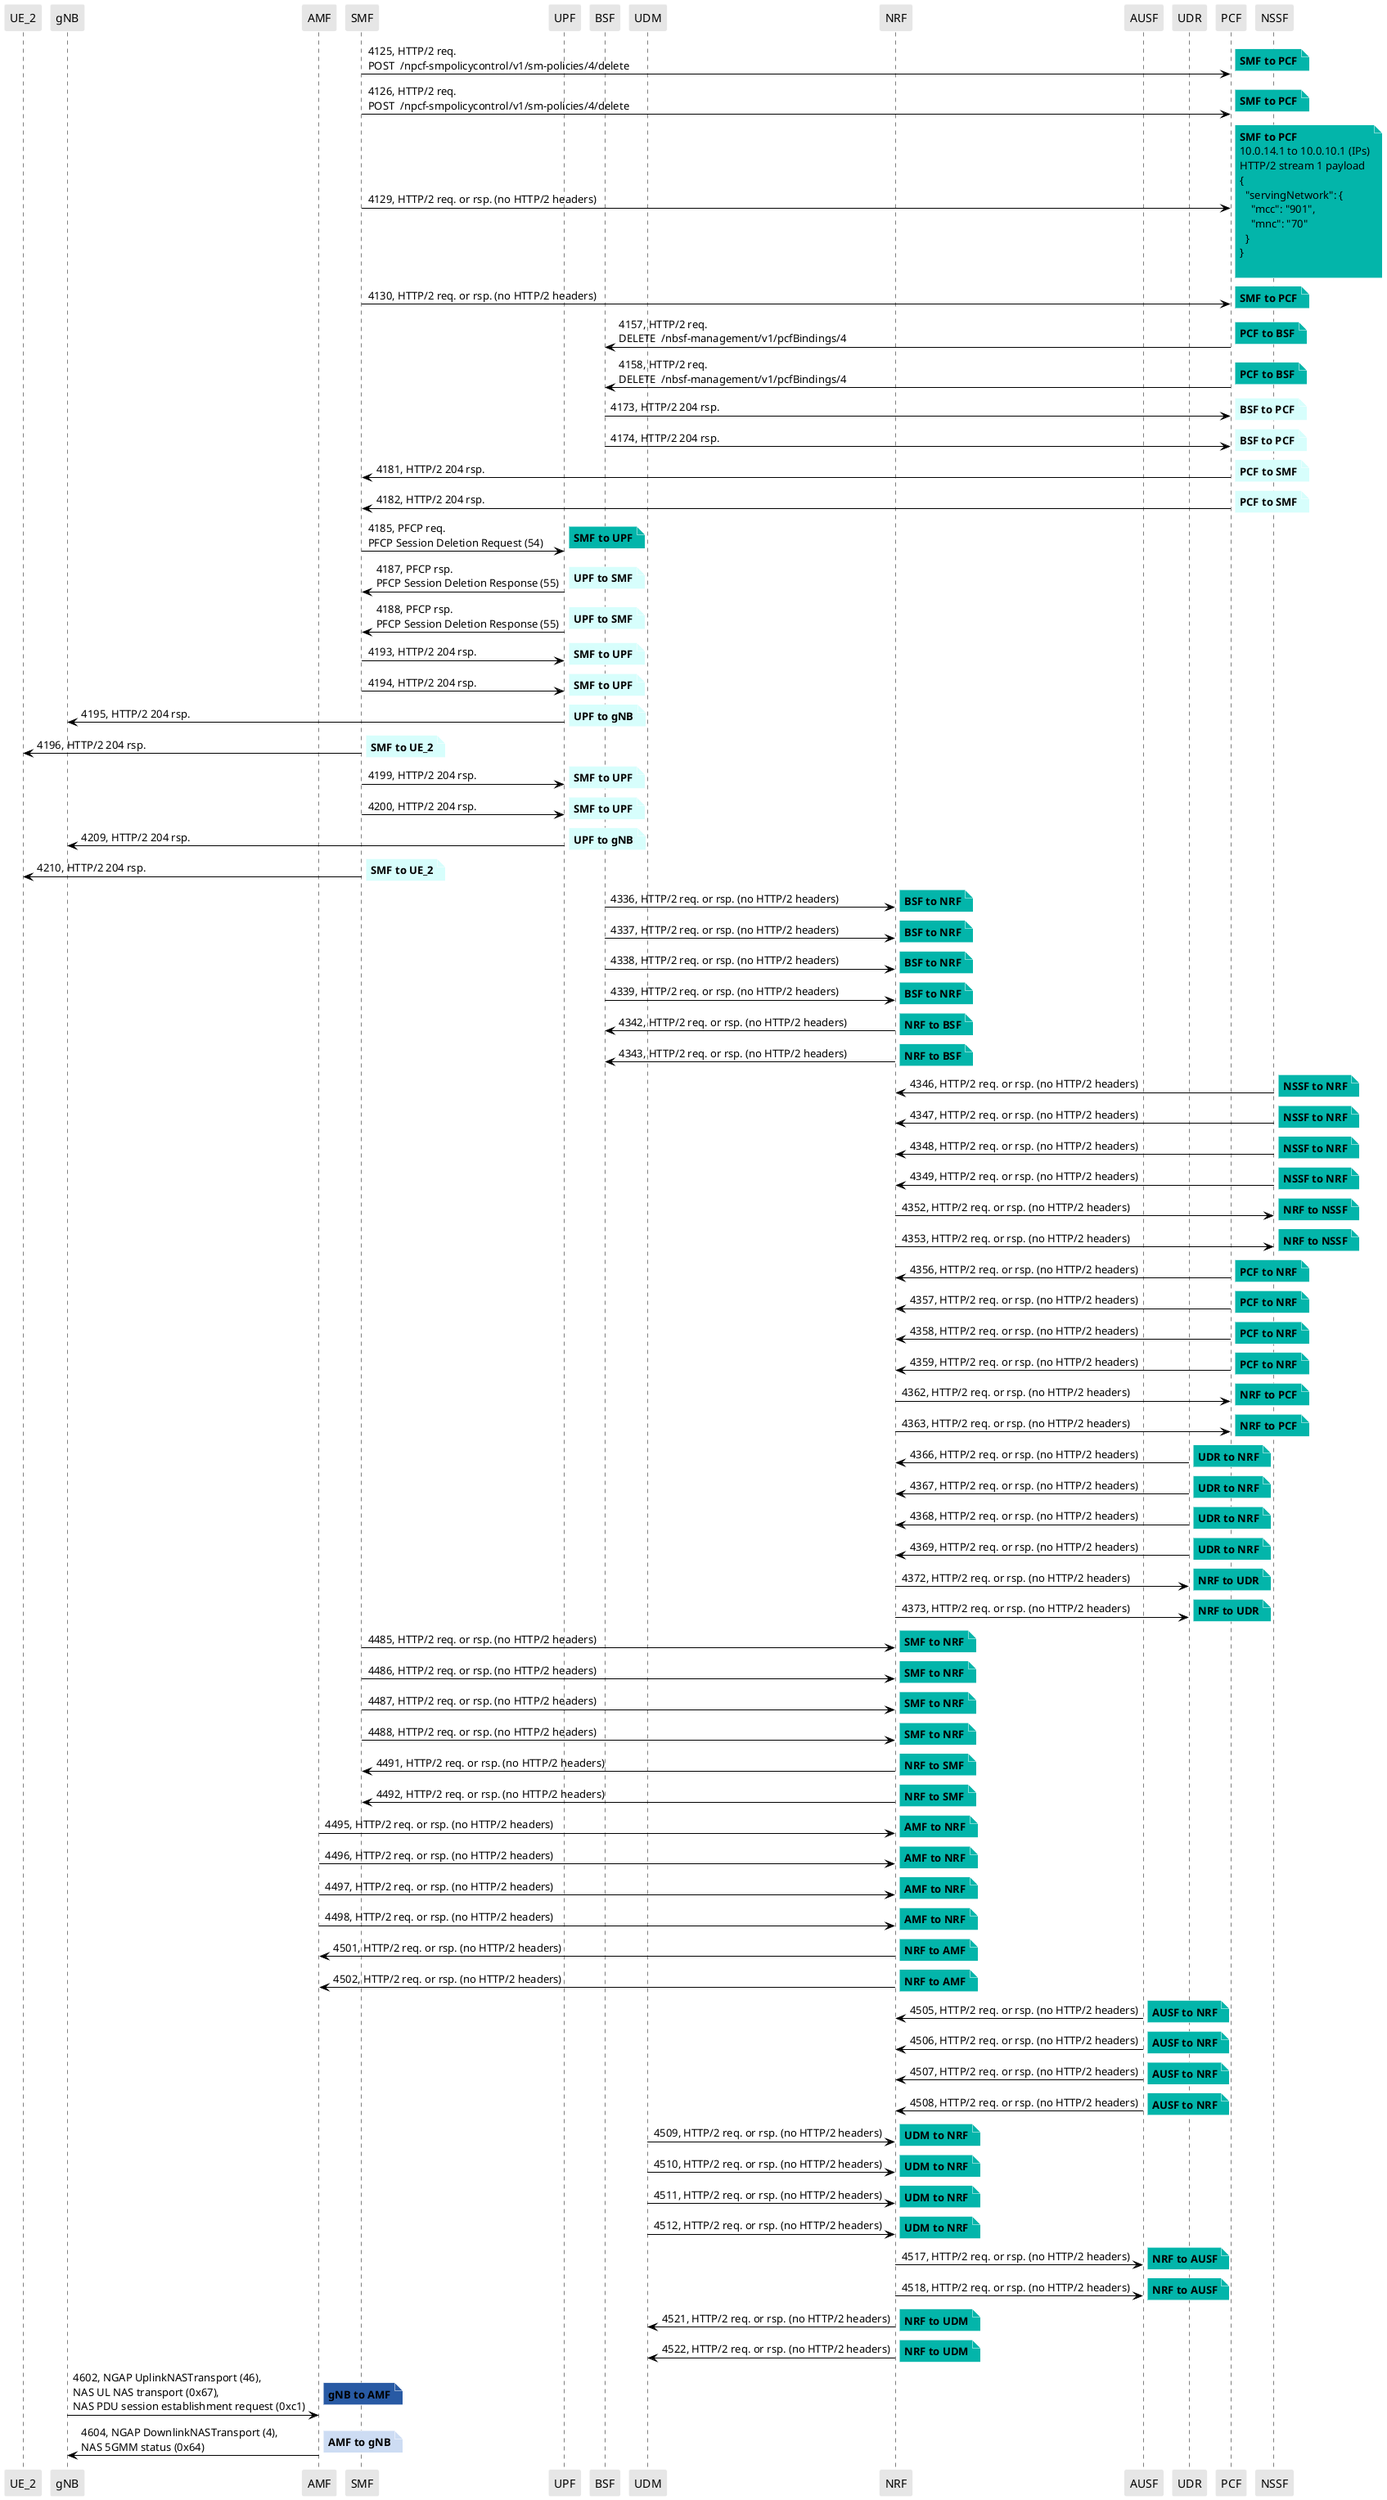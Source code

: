 @startuml
skinparam shadowing false
skinparam NoteBorderColor white
skinparam sequence {
    ArrowColor black
    LifeLineBorderColor black
    LifeLineBackgroundColor black
    ParticipantBorderColor white
    ParticipantBackgroundColor #e6e6e6
}
participant "UE_2"
participant "gNB"
participant "AMF"
participant "SMF"
participant "UPF"
participant "BSF"
participant "UDM"
participant "NRF"
participant "AUSF"
participant "UDR"
participant "PCF"
participant "NSSF"

"SMF" -> "PCF": 4125, HTTP/2 req.\nPOST  /npcf-smpolicycontrol/v1/sm-policies/4/delete

note right #03B5AA
**SMF to PCF**
end note

"SMF" -> "PCF": 4126, HTTP/2 req.\nPOST  /npcf-smpolicycontrol/v1/sm-policies/4/delete

note right #03B5AA
**SMF to PCF**
end note

"SMF" -> "PCF": 4129, HTTP/2 req. or rsp. (no HTTP/2 headers)

note right #03B5AA
**SMF to PCF**
10.0.14.1 to 10.0.10.1 (IPs)
HTTP/2 stream 1 payload
{
  "servingNetwork": {
    "mcc": "901",
    "mnc": "70"
  }
}

end note

"SMF" -> "PCF": 4130, HTTP/2 req. or rsp. (no HTTP/2 headers)

note right #03B5AA
**SMF to PCF**
end note

"PCF" -> "BSF": 4157, HTTP/2 req.\nDELETE  /nbsf-management/v1/pcfBindings/4

note right #03B5AA
**PCF to BSF**
end note

"PCF" -> "BSF": 4158, HTTP/2 req.\nDELETE  /nbsf-management/v1/pcfBindings/4

note right #03B5AA
**PCF to BSF**
end note

"BSF" -> "PCF": 4173, HTTP/2 204 rsp.

note right #D7FEFC
**BSF to PCF**
end note

"BSF" -> "PCF": 4174, HTTP/2 204 rsp.

note right #D7FEFC
**BSF to PCF**
end note

"PCF" -> "SMF": 4181, HTTP/2 204 rsp.

note right #D7FEFC
**PCF to SMF**
end note

"PCF" -> "SMF": 4182, HTTP/2 204 rsp.

note right #D7FEFC
**PCF to SMF**
end note

"SMF" -> "UPF": 4185, PFCP req.\nPFCP Session Deletion Request (54)

note right #03B5AA
**SMF to UPF**
end note

"UPF" -> "SMF": 4187, PFCP rsp.\nPFCP Session Deletion Response (55)

note right #D7FEFC
**UPF to SMF**
end note

"UPF" -> "SMF": 4188, PFCP rsp.\nPFCP Session Deletion Response (55)

note right #D7FEFC
**UPF to SMF**
end note

"SMF" -> "UPF": 4193, HTTP/2 204 rsp.

note right #D7FEFC
**SMF to UPF**
end note

"SMF" -> "UPF": 4194, HTTP/2 204 rsp.

note right #D7FEFC
**SMF to UPF**
end note

"UPF" -> "gNB": 4195, HTTP/2 204 rsp.

note right #D7FEFC
**UPF to gNB**
end note

"SMF" -> "UE_2": 4196, HTTP/2 204 rsp.

note right #D7FEFC
**SMF to UE_2**
end note

"SMF" -> "UPF": 4199, HTTP/2 204 rsp.

note right #D7FEFC
**SMF to UPF**
end note

"SMF" -> "UPF": 4200, HTTP/2 204 rsp.

note right #D7FEFC
**SMF to UPF**
end note

"UPF" -> "gNB": 4209, HTTP/2 204 rsp.

note right #D7FEFC
**UPF to gNB**
end note

"SMF" -> "UE_2": 4210, HTTP/2 204 rsp.

note right #D7FEFC
**SMF to UE_2**
end note

"BSF" -> "NRF": 4336, HTTP/2 req. or rsp. (no HTTP/2 headers)

note right #03B5AA
**BSF to NRF**
end note

"BSF" -> "NRF": 4337, HTTP/2 req. or rsp. (no HTTP/2 headers)

note right #03B5AA
**BSF to NRF**
end note

"BSF" -> "NRF": 4338, HTTP/2 req. or rsp. (no HTTP/2 headers)

note right #03B5AA
**BSF to NRF**
end note

"BSF" -> "NRF": 4339, HTTP/2 req. or rsp. (no HTTP/2 headers)

note right #03B5AA
**BSF to NRF**
end note

"NRF" -> "BSF": 4342, HTTP/2 req. or rsp. (no HTTP/2 headers)

note right #03B5AA
**NRF to BSF**
end note

"NRF" -> "BSF": 4343, HTTP/2 req. or rsp. (no HTTP/2 headers)

note right #03B5AA
**NRF to BSF**
end note

"NSSF" -> "NRF": 4346, HTTP/2 req. or rsp. (no HTTP/2 headers)

note right #03B5AA
**NSSF to NRF**
end note

"NSSF" -> "NRF": 4347, HTTP/2 req. or rsp. (no HTTP/2 headers)

note right #03B5AA
**NSSF to NRF**
end note

"NSSF" -> "NRF": 4348, HTTP/2 req. or rsp. (no HTTP/2 headers)

note right #03B5AA
**NSSF to NRF**
end note

"NSSF" -> "NRF": 4349, HTTP/2 req. or rsp. (no HTTP/2 headers)

note right #03B5AA
**NSSF to NRF**
end note

"NRF" -> "NSSF": 4352, HTTP/2 req. or rsp. (no HTTP/2 headers)

note right #03B5AA
**NRF to NSSF**
end note

"NRF" -> "NSSF": 4353, HTTP/2 req. or rsp. (no HTTP/2 headers)

note right #03B5AA
**NRF to NSSF**
end note

"PCF" -> "NRF": 4356, HTTP/2 req. or rsp. (no HTTP/2 headers)

note right #03B5AA
**PCF to NRF**
end note

"PCF" -> "NRF": 4357, HTTP/2 req. or rsp. (no HTTP/2 headers)

note right #03B5AA
**PCF to NRF**
end note

"PCF" -> "NRF": 4358, HTTP/2 req. or rsp. (no HTTP/2 headers)

note right #03B5AA
**PCF to NRF**
end note

"PCF" -> "NRF": 4359, HTTP/2 req. or rsp. (no HTTP/2 headers)

note right #03B5AA
**PCF to NRF**
end note

"NRF" -> "PCF": 4362, HTTP/2 req. or rsp. (no HTTP/2 headers)

note right #03B5AA
**NRF to PCF**
end note

"NRF" -> "PCF": 4363, HTTP/2 req. or rsp. (no HTTP/2 headers)

note right #03B5AA
**NRF to PCF**
end note

"UDR" -> "NRF": 4366, HTTP/2 req. or rsp. (no HTTP/2 headers)

note right #03B5AA
**UDR to NRF**
end note

"UDR" -> "NRF": 4367, HTTP/2 req. or rsp. (no HTTP/2 headers)

note right #03B5AA
**UDR to NRF**
end note

"UDR" -> "NRF": 4368, HTTP/2 req. or rsp. (no HTTP/2 headers)

note right #03B5AA
**UDR to NRF**
end note

"UDR" -> "NRF": 4369, HTTP/2 req. or rsp. (no HTTP/2 headers)

note right #03B5AA
**UDR to NRF**
end note

"NRF" -> "UDR": 4372, HTTP/2 req. or rsp. (no HTTP/2 headers)

note right #03B5AA
**NRF to UDR**
end note

"NRF" -> "UDR": 4373, HTTP/2 req. or rsp. (no HTTP/2 headers)

note right #03B5AA
**NRF to UDR**
end note

"SMF" -> "NRF": 4485, HTTP/2 req. or rsp. (no HTTP/2 headers)

note right #03B5AA
**SMF to NRF**
end note

"SMF" -> "NRF": 4486, HTTP/2 req. or rsp. (no HTTP/2 headers)

note right #03B5AA
**SMF to NRF**
end note

"SMF" -> "NRF": 4487, HTTP/2 req. or rsp. (no HTTP/2 headers)

note right #03B5AA
**SMF to NRF**
end note

"SMF" -> "NRF": 4488, HTTP/2 req. or rsp. (no HTTP/2 headers)

note right #03B5AA
**SMF to NRF**
end note

"NRF" -> "SMF": 4491, HTTP/2 req. or rsp. (no HTTP/2 headers)

note right #03B5AA
**NRF to SMF**
end note

"NRF" -> "SMF": 4492, HTTP/2 req. or rsp. (no HTTP/2 headers)

note right #03B5AA
**NRF to SMF**
end note

"AMF" -> "NRF": 4495, HTTP/2 req. or rsp. (no HTTP/2 headers)

note right #03B5AA
**AMF to NRF**
end note

"AMF" -> "NRF": 4496, HTTP/2 req. or rsp. (no HTTP/2 headers)

note right #03B5AA
**AMF to NRF**
end note

"AMF" -> "NRF": 4497, HTTP/2 req. or rsp. (no HTTP/2 headers)

note right #03B5AA
**AMF to NRF**
end note

"AMF" -> "NRF": 4498, HTTP/2 req. or rsp. (no HTTP/2 headers)

note right #03B5AA
**AMF to NRF**
end note

"NRF" -> "AMF": 4501, HTTP/2 req. or rsp. (no HTTP/2 headers)

note right #03B5AA
**NRF to AMF**
end note

"NRF" -> "AMF": 4502, HTTP/2 req. or rsp. (no HTTP/2 headers)

note right #03B5AA
**NRF to AMF**
end note

"AUSF" -> "NRF": 4505, HTTP/2 req. or rsp. (no HTTP/2 headers)

note right #03B5AA
**AUSF to NRF**
end note

"AUSF" -> "NRF": 4506, HTTP/2 req. or rsp. (no HTTP/2 headers)

note right #03B5AA
**AUSF to NRF**
end note

"AUSF" -> "NRF": 4507, HTTP/2 req. or rsp. (no HTTP/2 headers)

note right #03B5AA
**AUSF to NRF**
end note

"AUSF" -> "NRF": 4508, HTTP/2 req. or rsp. (no HTTP/2 headers)

note right #03B5AA
**AUSF to NRF**
end note

"UDM" -> "NRF": 4509, HTTP/2 req. or rsp. (no HTTP/2 headers)

note right #03B5AA
**UDM to NRF**
end note

"UDM" -> "NRF": 4510, HTTP/2 req. or rsp. (no HTTP/2 headers)

note right #03B5AA
**UDM to NRF**
end note

"UDM" -> "NRF": 4511, HTTP/2 req. or rsp. (no HTTP/2 headers)

note right #03B5AA
**UDM to NRF**
end note

"UDM" -> "NRF": 4512, HTTP/2 req. or rsp. (no HTTP/2 headers)

note right #03B5AA
**UDM to NRF**
end note

"NRF" -> "AUSF": 4517, HTTP/2 req. or rsp. (no HTTP/2 headers)

note right #03B5AA
**NRF to AUSF**
end note

"NRF" -> "AUSF": 4518, HTTP/2 req. or rsp. (no HTTP/2 headers)

note right #03B5AA
**NRF to AUSF**
end note

"NRF" -> "UDM": 4521, HTTP/2 req. or rsp. (no HTTP/2 headers)

note right #03B5AA
**NRF to UDM**
end note

"NRF" -> "UDM": 4522, HTTP/2 req. or rsp. (no HTTP/2 headers)

note right #03B5AA
**NRF to UDM**
end note

"gNB" -> "AMF": 4602, NGAP UplinkNASTransport (46),\nNAS UL NAS transport (0x67),\nNAS PDU session establishment request (0xc1)

note right #285AA4
**gNB to AMF**
end note

"AMF" -> "gNB": 4604, NGAP DownlinkNASTransport (4),\nNAS 5GMM status (0x64)

note right #CDDCF3
**AMF to gNB**
end note

@enduml
